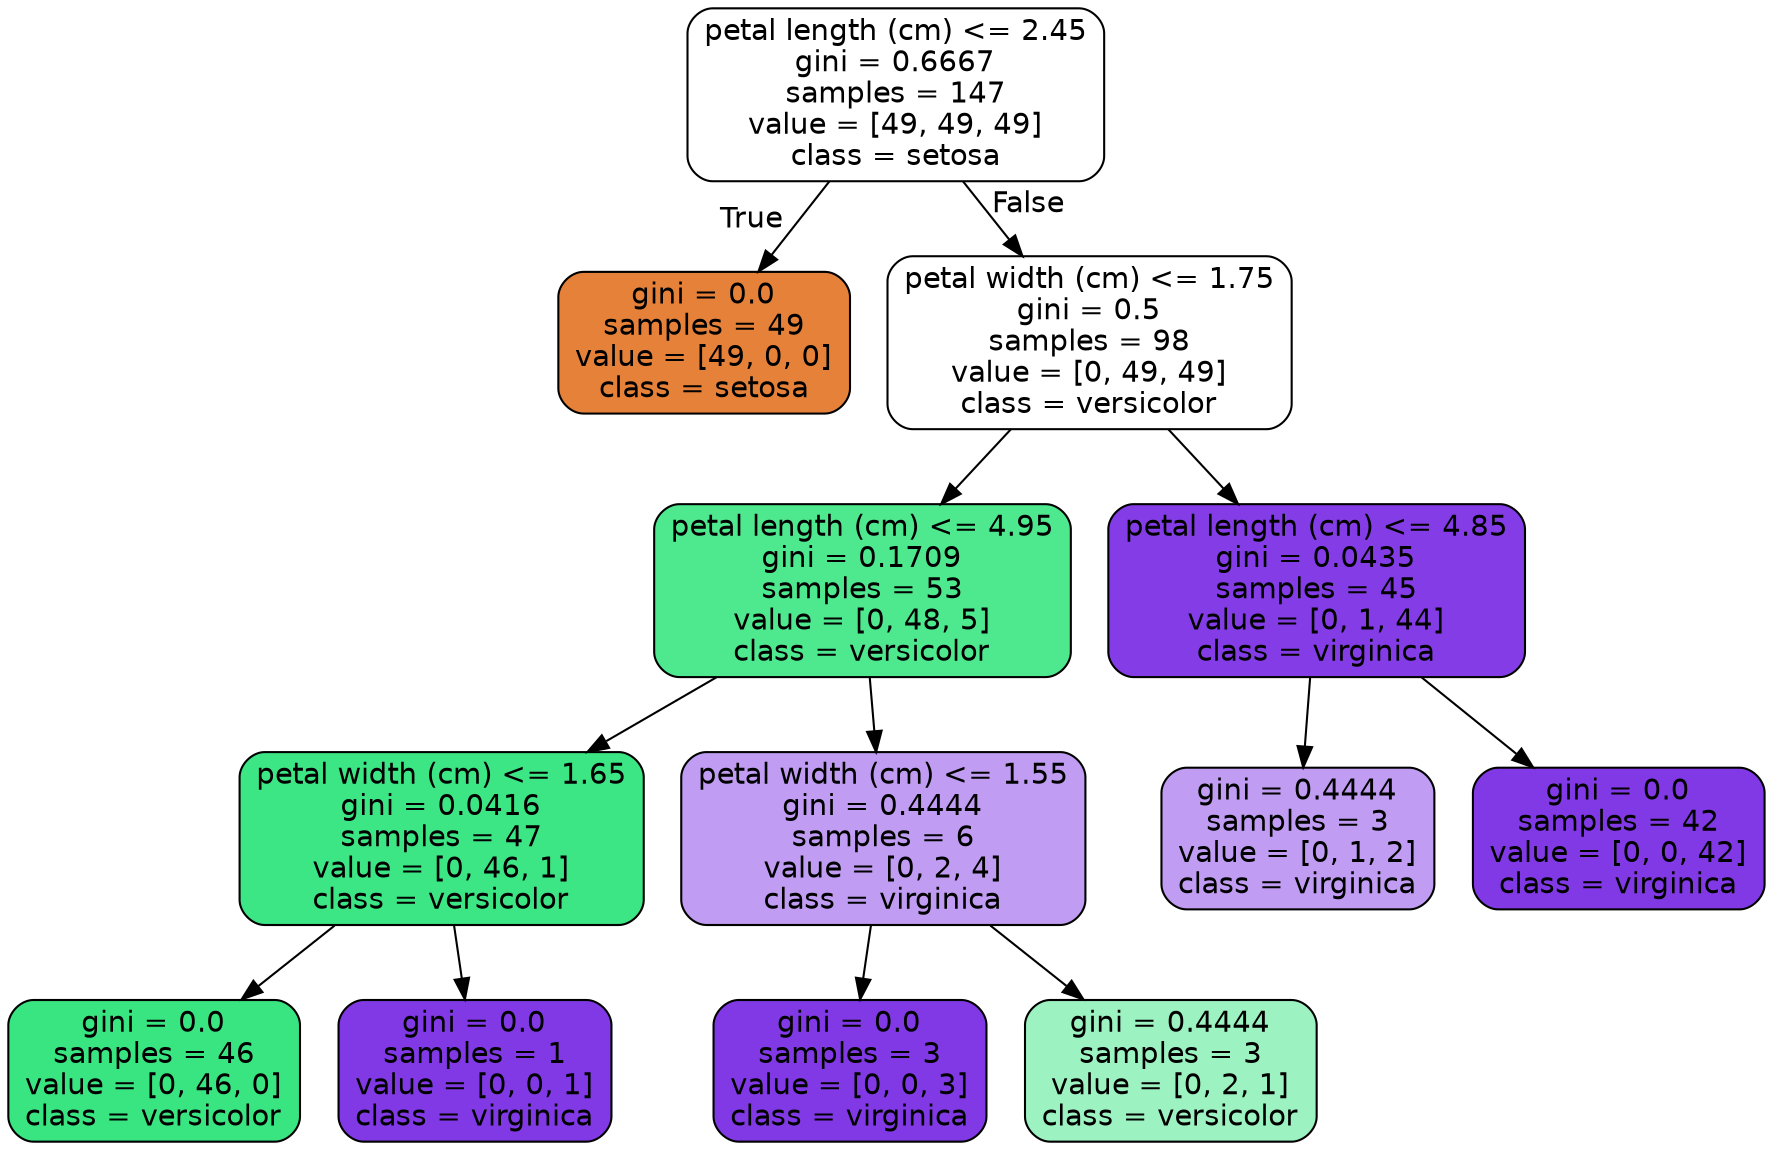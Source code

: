 digraph Tree {
node [shape=box, style="filled, rounded", color="black", fontname=helvetica] ;
edge [fontname=helvetica] ;
0 [label="petal length (cm) <= 2.45\ngini = 0.6667\nsamples = 147\nvalue = [49, 49, 49]\nclass = setosa", fillcolor="#e5813900"] ;
1 [label="gini = 0.0\nsamples = 49\nvalue = [49, 0, 0]\nclass = setosa", fillcolor="#e58139ff"] ;
0 -> 1 [labeldistance=2.5, labelangle=45, headlabel="True"] ;
2 [label="petal width (cm) <= 1.75\ngini = 0.5\nsamples = 98\nvalue = [0, 49, 49]\nclass = versicolor", fillcolor="#39e58100"] ;
0 -> 2 [labeldistance=2.5, labelangle=-45, headlabel="False"] ;
3 [label="petal length (cm) <= 4.95\ngini = 0.1709\nsamples = 53\nvalue = [0, 48, 5]\nclass = versicolor", fillcolor="#39e581e4"] ;
2 -> 3 ;
4 [label="petal width (cm) <= 1.65\ngini = 0.0416\nsamples = 47\nvalue = [0, 46, 1]\nclass = versicolor", fillcolor="#39e581f9"] ;
3 -> 4 ;
5 [label="gini = 0.0\nsamples = 46\nvalue = [0, 46, 0]\nclass = versicolor", fillcolor="#39e581ff"] ;
4 -> 5 ;
6 [label="gini = 0.0\nsamples = 1\nvalue = [0, 0, 1]\nclass = virginica", fillcolor="#8139e5ff"] ;
4 -> 6 ;
7 [label="petal width (cm) <= 1.55\ngini = 0.4444\nsamples = 6\nvalue = [0, 2, 4]\nclass = virginica", fillcolor="#8139e57f"] ;
3 -> 7 ;
8 [label="gini = 0.0\nsamples = 3\nvalue = [0, 0, 3]\nclass = virginica", fillcolor="#8139e5ff"] ;
7 -> 8 ;
9 [label="gini = 0.4444\nsamples = 3\nvalue = [0, 2, 1]\nclass = versicolor", fillcolor="#39e5817f"] ;
7 -> 9 ;
10 [label="petal length (cm) <= 4.85\ngini = 0.0435\nsamples = 45\nvalue = [0, 1, 44]\nclass = virginica", fillcolor="#8139e5f9"] ;
2 -> 10 ;
11 [label="gini = 0.4444\nsamples = 3\nvalue = [0, 1, 2]\nclass = virginica", fillcolor="#8139e57f"] ;
10 -> 11 ;
12 [label="gini = 0.0\nsamples = 42\nvalue = [0, 0, 42]\nclass = virginica", fillcolor="#8139e5ff"] ;
10 -> 12 ;
}